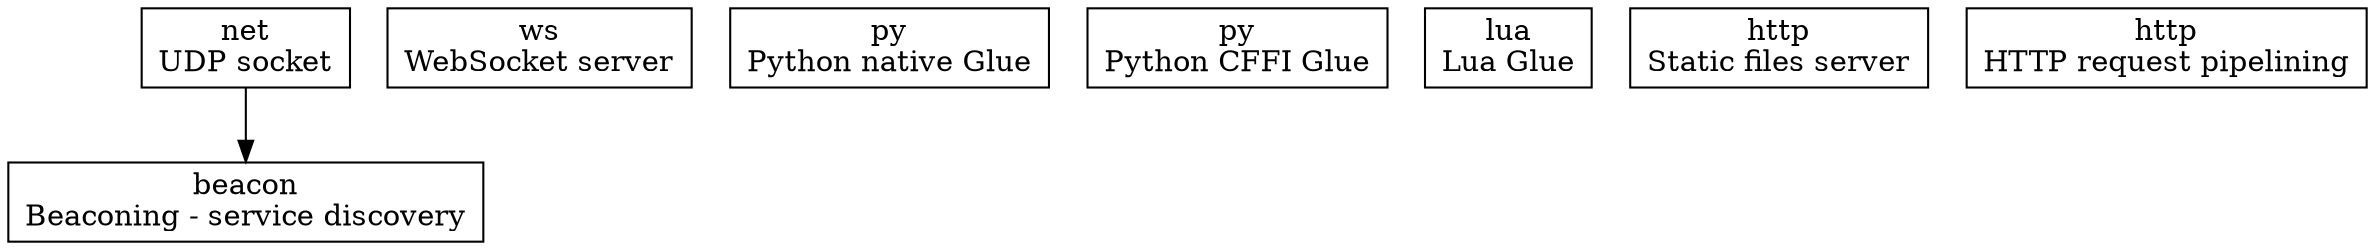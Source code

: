 digraph "DFK Library Roadmap - Future" {
  node [shape=box];
  ratio="compress";

  udp_socket [label="net\nUDP socket"];

  beacon [label="beacon\nBeaconing - service discovery"];
    udp_socket -> beacon;

  ws [label="ws\nWebSocket server"];

  python [label="py\nPython native Glue"];
  pythonffi [label="py\nPython CFFI Glue"];

  lua [label="lua\nLua Glue"];

  static [label="http\nStatic files server"];

  pipelining [label="http\nHTTP request pipelining"];

}

